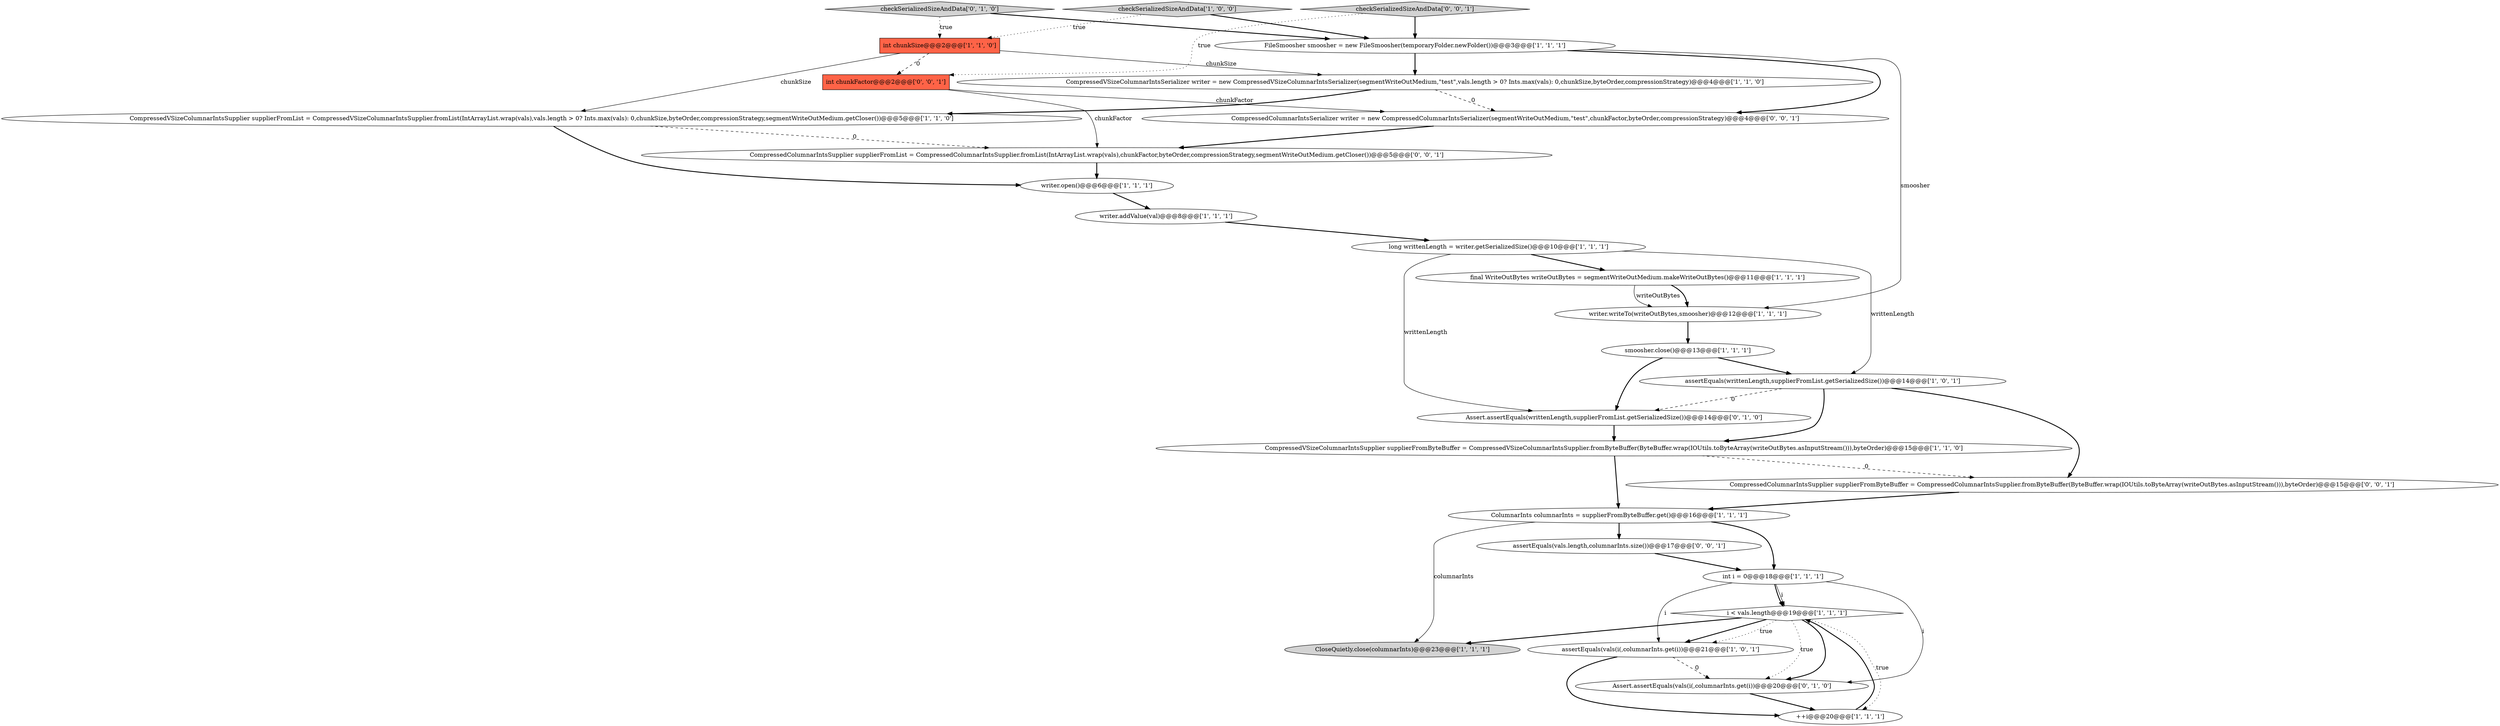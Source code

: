 digraph {
14 [style = filled, label = "int i = 0@@@18@@@['1', '1', '1']", fillcolor = white, shape = ellipse image = "AAA0AAABBB1BBB"];
16 [style = filled, label = "ColumnarInts columnarInts = supplierFromByteBuffer.get()@@@16@@@['1', '1', '1']", fillcolor = white, shape = ellipse image = "AAA0AAABBB1BBB"];
3 [style = filled, label = "i < vals.length@@@19@@@['1', '1', '1']", fillcolor = white, shape = diamond image = "AAA0AAABBB1BBB"];
15 [style = filled, label = "writer.writeTo(writeOutBytes,smoosher)@@@12@@@['1', '1', '1']", fillcolor = white, shape = ellipse image = "AAA0AAABBB1BBB"];
12 [style = filled, label = "CloseQuietly.close(columnarInts)@@@23@@@['1', '1', '1']", fillcolor = lightgray, shape = ellipse image = "AAA0AAABBB1BBB"];
20 [style = filled, label = "Assert.assertEquals(writtenLength,supplierFromList.getSerializedSize())@@@14@@@['0', '1', '0']", fillcolor = white, shape = ellipse image = "AAA1AAABBB2BBB"];
0 [style = filled, label = "writer.addValue(val)@@@8@@@['1', '1', '1']", fillcolor = white, shape = ellipse image = "AAA0AAABBB1BBB"];
10 [style = filled, label = "CompressedVSizeColumnarIntsSupplier supplierFromByteBuffer = CompressedVSizeColumnarIntsSupplier.fromByteBuffer(ByteBuffer.wrap(IOUtils.toByteArray(writeOutBytes.asInputStream())),byteOrder)@@@15@@@['1', '1', '0']", fillcolor = white, shape = ellipse image = "AAA0AAABBB1BBB"];
17 [style = filled, label = "int chunkSize@@@2@@@['1', '1', '0']", fillcolor = tomato, shape = box image = "AAA0AAABBB1BBB"];
25 [style = filled, label = "checkSerializedSizeAndData['0', '0', '1']", fillcolor = lightgray, shape = diamond image = "AAA0AAABBB3BBB"];
19 [style = filled, label = "checkSerializedSizeAndData['0', '1', '0']", fillcolor = lightgray, shape = diamond image = "AAA0AAABBB2BBB"];
5 [style = filled, label = "CompressedVSizeColumnarIntsSerializer writer = new CompressedVSizeColumnarIntsSerializer(segmentWriteOutMedium,\"test\",vals.length > 0? Ints.max(vals): 0,chunkSize,byteOrder,compressionStrategy)@@@4@@@['1', '1', '0']", fillcolor = white, shape = ellipse image = "AAA0AAABBB1BBB"];
22 [style = filled, label = "int chunkFactor@@@2@@@['0', '0', '1']", fillcolor = tomato, shape = box image = "AAA0AAABBB3BBB"];
2 [style = filled, label = "checkSerializedSizeAndData['1', '0', '0']", fillcolor = lightgray, shape = diamond image = "AAA0AAABBB1BBB"];
1 [style = filled, label = "long writtenLength = writer.getSerializedSize()@@@10@@@['1', '1', '1']", fillcolor = white, shape = ellipse image = "AAA0AAABBB1BBB"];
13 [style = filled, label = "CompressedVSizeColumnarIntsSupplier supplierFromList = CompressedVSizeColumnarIntsSupplier.fromList(IntArrayList.wrap(vals),vals.length > 0? Ints.max(vals): 0,chunkSize,byteOrder,compressionStrategy,segmentWriteOutMedium.getCloser())@@@5@@@['1', '1', '0']", fillcolor = white, shape = ellipse image = "AAA0AAABBB1BBB"];
7 [style = filled, label = "++i@@@20@@@['1', '1', '1']", fillcolor = white, shape = ellipse image = "AAA0AAABBB1BBB"];
26 [style = filled, label = "assertEquals(vals.length,columnarInts.size())@@@17@@@['0', '0', '1']", fillcolor = white, shape = ellipse image = "AAA0AAABBB3BBB"];
18 [style = filled, label = "FileSmoosher smoosher = new FileSmoosher(temporaryFolder.newFolder())@@@3@@@['1', '1', '1']", fillcolor = white, shape = ellipse image = "AAA0AAABBB1BBB"];
8 [style = filled, label = "assertEquals(vals(i(,columnarInts.get(i))@@@21@@@['1', '0', '1']", fillcolor = white, shape = ellipse image = "AAA0AAABBB1BBB"];
9 [style = filled, label = "final WriteOutBytes writeOutBytes = segmentWriteOutMedium.makeWriteOutBytes()@@@11@@@['1', '1', '1']", fillcolor = white, shape = ellipse image = "AAA0AAABBB1BBB"];
24 [style = filled, label = "CompressedColumnarIntsSupplier supplierFromList = CompressedColumnarIntsSupplier.fromList(IntArrayList.wrap(vals),chunkFactor,byteOrder,compressionStrategy,segmentWriteOutMedium.getCloser())@@@5@@@['0', '0', '1']", fillcolor = white, shape = ellipse image = "AAA0AAABBB3BBB"];
4 [style = filled, label = "assertEquals(writtenLength,supplierFromList.getSerializedSize())@@@14@@@['1', '0', '1']", fillcolor = white, shape = ellipse image = "AAA0AAABBB1BBB"];
6 [style = filled, label = "writer.open()@@@6@@@['1', '1', '1']", fillcolor = white, shape = ellipse image = "AAA0AAABBB1BBB"];
21 [style = filled, label = "Assert.assertEquals(vals(i(,columnarInts.get(i))@@@20@@@['0', '1', '0']", fillcolor = white, shape = ellipse image = "AAA1AAABBB2BBB"];
23 [style = filled, label = "CompressedColumnarIntsSerializer writer = new CompressedColumnarIntsSerializer(segmentWriteOutMedium,\"test\",chunkFactor,byteOrder,compressionStrategy)@@@4@@@['0', '0', '1']", fillcolor = white, shape = ellipse image = "AAA0AAABBB3BBB"];
27 [style = filled, label = "CompressedColumnarIntsSupplier supplierFromByteBuffer = CompressedColumnarIntsSupplier.fromByteBuffer(ByteBuffer.wrap(IOUtils.toByteArray(writeOutBytes.asInputStream())),byteOrder)@@@15@@@['0', '0', '1']", fillcolor = white, shape = ellipse image = "AAA0AAABBB3BBB"];
11 [style = filled, label = "smoosher.close()@@@13@@@['1', '1', '1']", fillcolor = white, shape = ellipse image = "AAA0AAABBB1BBB"];
10->16 [style = bold, label=""];
17->22 [style = dashed, label="0"];
2->17 [style = dotted, label="true"];
11->4 [style = bold, label=""];
22->23 [style = solid, label="chunkFactor"];
1->9 [style = bold, label=""];
14->3 [style = bold, label=""];
11->20 [style = bold, label=""];
20->10 [style = bold, label=""];
16->12 [style = solid, label="columnarInts"];
16->26 [style = bold, label=""];
23->24 [style = bold, label=""];
6->0 [style = bold, label=""];
3->21 [style = bold, label=""];
18->5 [style = bold, label=""];
13->6 [style = bold, label=""];
4->27 [style = bold, label=""];
9->15 [style = bold, label=""];
3->8 [style = dotted, label="true"];
3->21 [style = dotted, label="true"];
1->20 [style = solid, label="writtenLength"];
9->15 [style = solid, label="writeOutBytes"];
25->22 [style = dotted, label="true"];
25->18 [style = bold, label=""];
22->24 [style = solid, label="chunkFactor"];
18->23 [style = bold, label=""];
26->14 [style = bold, label=""];
0->1 [style = bold, label=""];
13->24 [style = dashed, label="0"];
5->13 [style = bold, label=""];
27->16 [style = bold, label=""];
8->21 [style = dashed, label="0"];
7->3 [style = bold, label=""];
2->18 [style = bold, label=""];
15->11 [style = bold, label=""];
14->8 [style = solid, label="i"];
17->5 [style = solid, label="chunkSize"];
3->12 [style = bold, label=""];
5->23 [style = dashed, label="0"];
1->4 [style = solid, label="writtenLength"];
16->14 [style = bold, label=""];
10->27 [style = dashed, label="0"];
3->8 [style = bold, label=""];
21->7 [style = bold, label=""];
4->10 [style = bold, label=""];
8->7 [style = bold, label=""];
17->13 [style = solid, label="chunkSize"];
19->17 [style = dotted, label="true"];
4->20 [style = dashed, label="0"];
3->7 [style = dotted, label="true"];
24->6 [style = bold, label=""];
19->18 [style = bold, label=""];
14->3 [style = solid, label="i"];
14->21 [style = solid, label="i"];
18->15 [style = solid, label="smoosher"];
}
